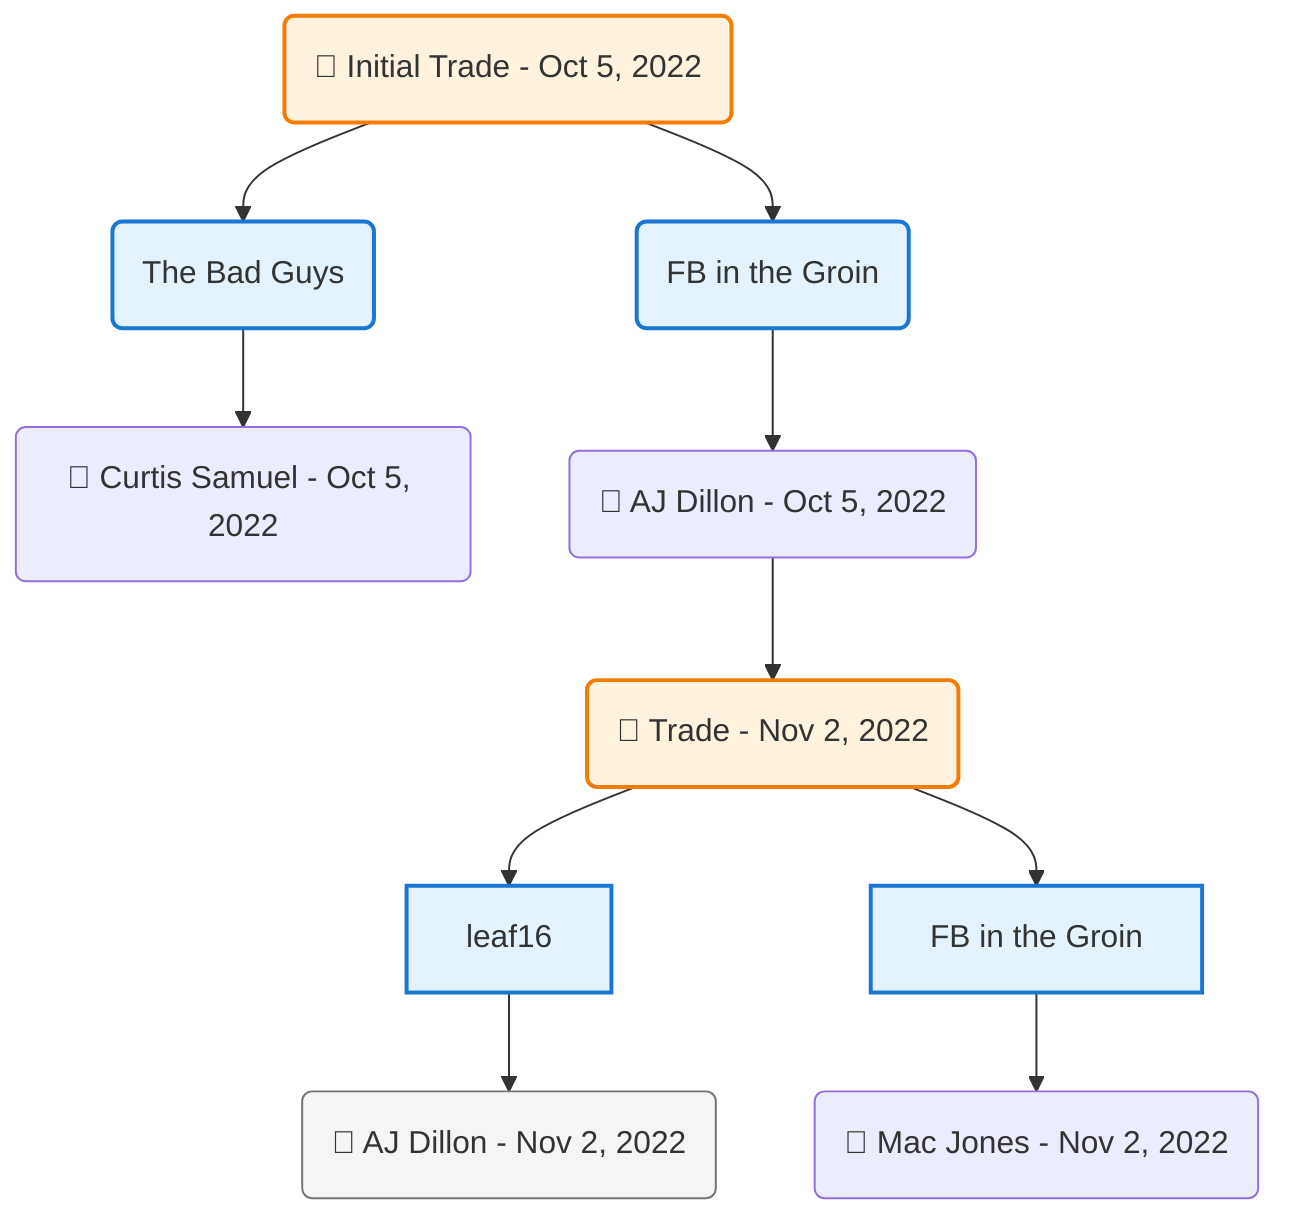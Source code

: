 flowchart TD

    TRADE_MAIN("🔄 Initial Trade - Oct 5, 2022")
    TEAM_1("The Bad Guys")
    TEAM_2("FB in the Groin")
    NODE_37d01e76-cad0-4bff-80f6-acec656d6d25("🔄 Curtis Samuel - Oct 5, 2022")
    NODE_a64aab16-2735-4b3c-8619-e4f6d710dc04("🔄 AJ Dillon - Oct 5, 2022")
    TRADE_1ae5af1b-0cfd-4039-a840-4f3acc20b506_3("🔄 Trade - Nov 2, 2022")
    TEAM_66fb98f4-89a7-45f9-893a-b41d71e6249d_4["leaf16"]
    NODE_4617ad57-25da-4746-ba9f-8da25a714cce("🔄 AJ Dillon - Nov 2, 2022")
    TEAM_f483ecf1-cd17-4991-854b-e52dfc957b45_5["FB in the Groin"]
    NODE_b63e0f53-75a2-43f9-8849-63fb7c8f56d3("🔄 Mac Jones - Nov 2, 2022")

    TRADE_MAIN --> TEAM_1
    TRADE_MAIN --> TEAM_2
    TEAM_1 --> NODE_37d01e76-cad0-4bff-80f6-acec656d6d25
    TEAM_2 --> NODE_a64aab16-2735-4b3c-8619-e4f6d710dc04
    NODE_a64aab16-2735-4b3c-8619-e4f6d710dc04 --> TRADE_1ae5af1b-0cfd-4039-a840-4f3acc20b506_3
    TRADE_1ae5af1b-0cfd-4039-a840-4f3acc20b506_3 --> TEAM_66fb98f4-89a7-45f9-893a-b41d71e6249d_4
    TEAM_66fb98f4-89a7-45f9-893a-b41d71e6249d_4 --> NODE_4617ad57-25da-4746-ba9f-8da25a714cce
    TRADE_1ae5af1b-0cfd-4039-a840-4f3acc20b506_3 --> TEAM_f483ecf1-cd17-4991-854b-e52dfc957b45_5
    TEAM_f483ecf1-cd17-4991-854b-e52dfc957b45_5 --> NODE_b63e0f53-75a2-43f9-8849-63fb7c8f56d3

    %% Node styling
    classDef teamNode fill:#e3f2fd,stroke:#1976d2,stroke-width:2px
    classDef tradeNode fill:#fff3e0,stroke:#f57c00,stroke-width:2px
    classDef playerNode fill:#f3e5f5,stroke:#7b1fa2,stroke-width:1px
    classDef nonRootPlayerNode fill:#f5f5f5,stroke:#757575,stroke-width:1px
    classDef endNode fill:#ffebee,stroke:#c62828,stroke-width:2px
    classDef waiverNode fill:#e8f5e8,stroke:#388e3c,stroke-width:2px
    classDef championshipNode fill:#fff9c4,stroke:#f57f17,stroke-width:3px

    class TEAM_1,TEAM_2,TEAM_66fb98f4-89a7-45f9-893a-b41d71e6249d_4,TEAM_f483ecf1-cd17-4991-854b-e52dfc957b45_5 teamNode
    class NODE_4617ad57-25da-4746-ba9f-8da25a714cce nonRootPlayerNode
    class TRADE_MAIN,TRADE_1ae5af1b-0cfd-4039-a840-4f3acc20b506_3 tradeNode